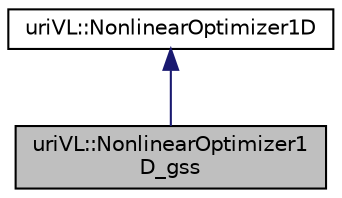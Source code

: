 digraph "uriVL::NonlinearOptimizer1D_gss"
{
  edge [fontname="Helvetica",fontsize="10",labelfontname="Helvetica",labelfontsize="10"];
  node [fontname="Helvetica",fontsize="10",shape=record];
  Node1 [label="uriVL::NonlinearOptimizer1\lD_gss",height=0.2,width=0.4,color="black", fillcolor="grey75", style="filled", fontcolor="black"];
  Node2 -> Node1 [dir="back",color="midnightblue",fontsize="10",style="solid",fontname="Helvetica"];
  Node2 [label="uriVL::NonlinearOptimizer1D",height=0.2,width=0.4,color="black", fillcolor="white", style="filled",URL="$classuriVL_1_1NonlinearOptimizer1D.html",tooltip="Pure virtual parent class for all 1-dimensional optimizers Its subclasses will actually implement an ..."];
}
